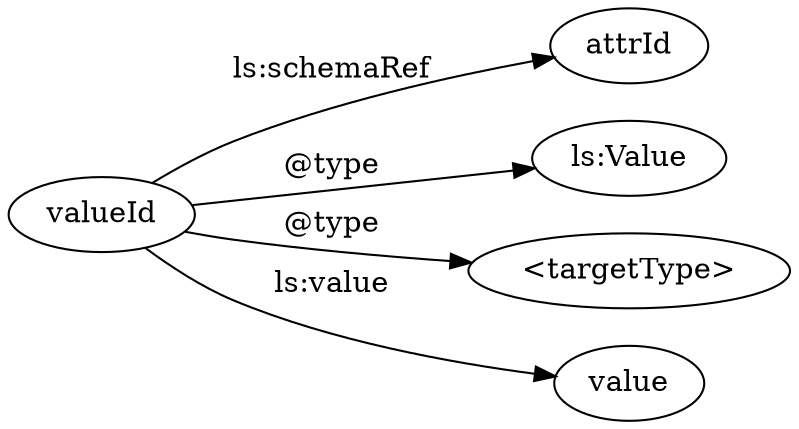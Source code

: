 digraph g {
  rankdir="LR";
  schId [label="attrId"];
  Type1 [label="ls:Value"];
  Type2 [label="<targetType>"];

  valueId -> Type1 [label="@type"];
  valueId -> Type2 [label="@type"];
  valueId -> schId [label="ls:schemaRef"];
  valueId -> value [label="ls:value"];
}